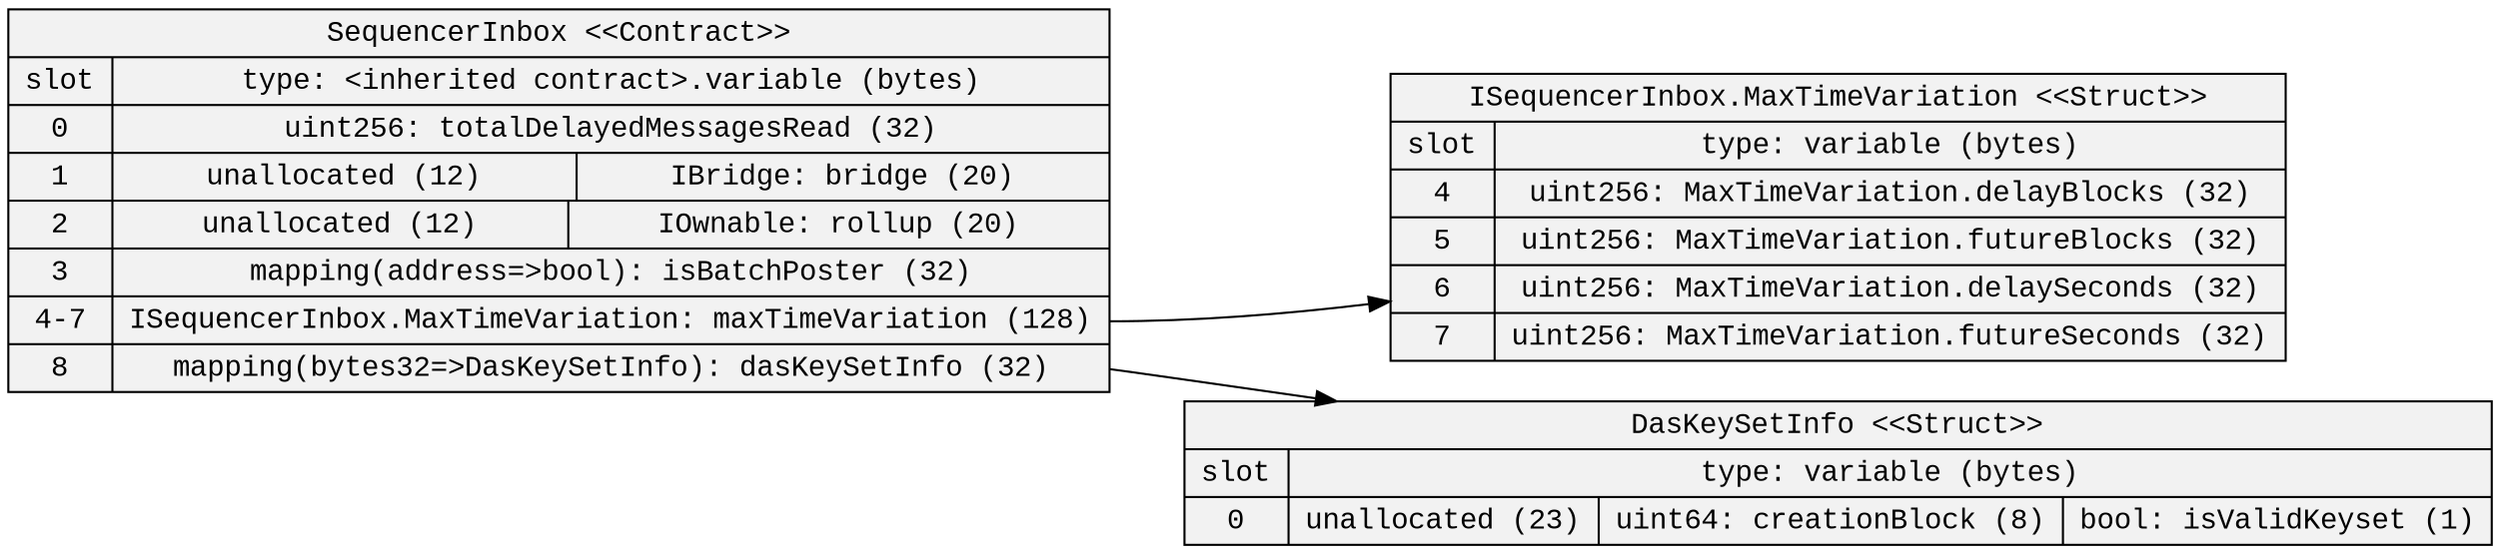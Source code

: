 
digraph StorageDiagram {
rankdir=LR
color=black
arrowhead=open
node [shape=record, style=filled, fillcolor=gray95 fontname="Courier New"]
3 [label="SequencerInbox \<\<Contract\>\>\n | {{ slot| 0 | 1 | 2 | 3 | 4-7 | 8 } | { type: \<inherited contract\>.variable (bytes) | {  uint256: totalDelayedMessagesRead (32) } | {  unallocated (12)  |  IBridge: bridge (20) } | {  unallocated (12)  |  IOwnable: rollup (20) } | {  mapping\(address=\>bool\): isBatchPoster (32) } | { <9> ISequencerInbox.MaxTimeVariation: maxTimeVariation (128) } | { <12> mapping\(bytes32=\>DasKeySetInfo\): dasKeySetInfo (32) }}}"]

1 [label="ISequencerInbox.MaxTimeVariation \<\<Struct\>\>\n | {{ slot| 4 | 5 | 6 | 7 } | { type: variable (bytes) | {  uint256: MaxTimeVariation.delayBlocks (32) } | {  uint256: MaxTimeVariation.futureBlocks (32) } | {  uint256: MaxTimeVariation.delaySeconds (32) } | {  uint256: MaxTimeVariation.futureSeconds (32) }}}"]

2 [label="DasKeySetInfo \<\<Struct\>\>\n | {{ slot| 0 } | { type: variable (bytes) | {  unallocated (23)  |  uint64: creationBlock (8)  |  bool: isValidKeyset (1) }}}"]

 3:9 -> 1
 3:12 -> 2
}